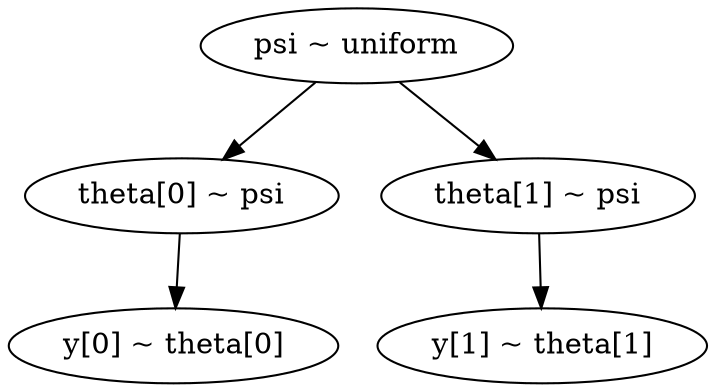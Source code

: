 digraph {
  0 [label = "psi ~ uniform"]
  1 [label = "theta[0] ~ psi"]
  2 [label = "theta[1] ~ psi"]
  3 [label = "y[0] ~ theta[0]"]
  4 [label = "y[1] ~ theta[1]"]
  0 -> 2
  0 -> 1
  2 -> 4
  1 -> 3
}
